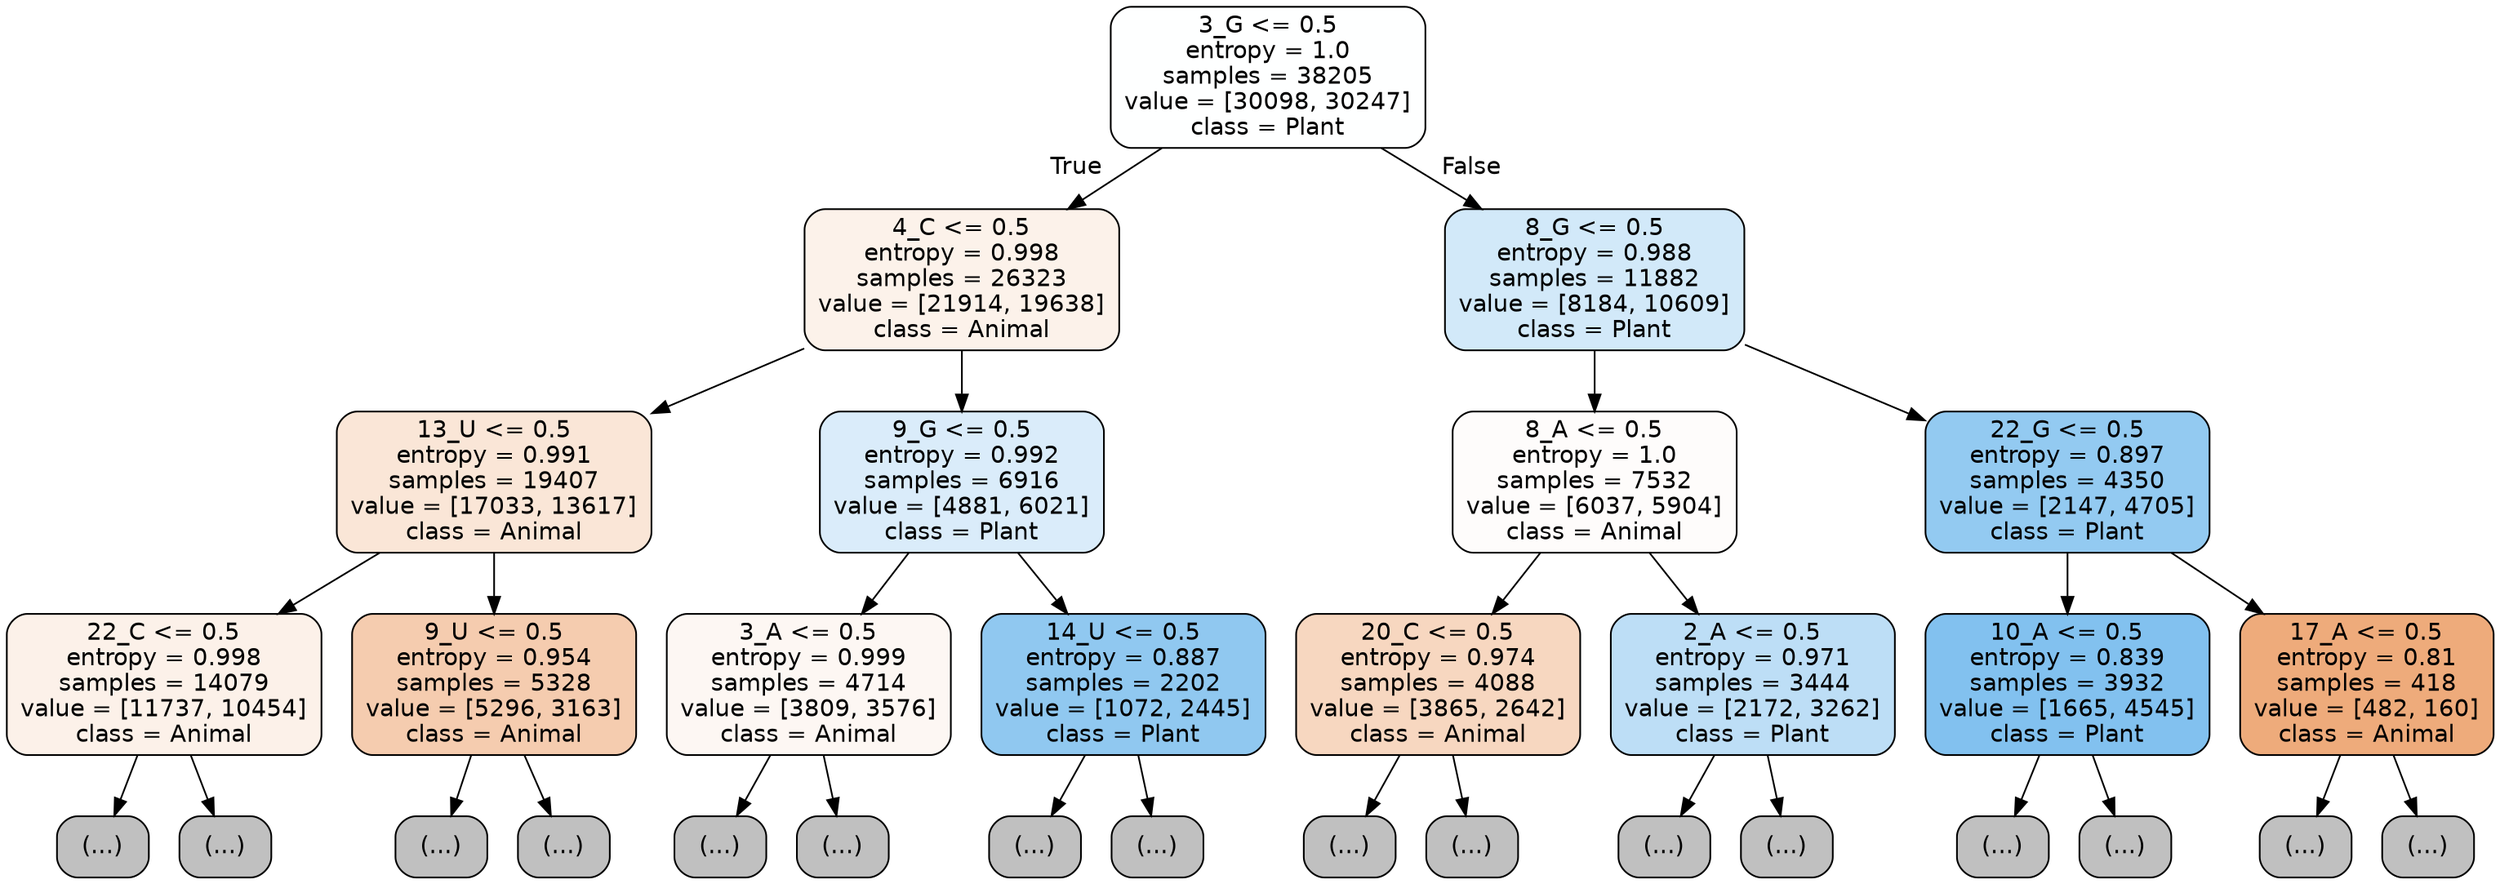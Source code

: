 digraph Tree {
node [shape=box, style="filled, rounded", color="black", fontname="helvetica"] ;
edge [fontname="helvetica"] ;
0 [label="3_G <= 0.5\nentropy = 1.0\nsamples = 38205\nvalue = [30098, 30247]\nclass = Plant", fillcolor="#feffff"] ;
1 [label="4_C <= 0.5\nentropy = 0.998\nsamples = 26323\nvalue = [21914, 19638]\nclass = Animal", fillcolor="#fcf2ea"] ;
0 -> 1 [labeldistance=2.5, labelangle=45, headlabel="True"] ;
2 [label="13_U <= 0.5\nentropy = 0.991\nsamples = 19407\nvalue = [17033, 13617]\nclass = Animal", fillcolor="#fae6d7"] ;
1 -> 2 ;
3 [label="22_C <= 0.5\nentropy = 0.998\nsamples = 14079\nvalue = [11737, 10454]\nclass = Animal", fillcolor="#fcf1e9"] ;
2 -> 3 ;
4 [label="(...)", fillcolor="#C0C0C0"] ;
3 -> 4 ;
5855 [label="(...)", fillcolor="#C0C0C0"] ;
3 -> 5855 ;
6532 [label="9_U <= 0.5\nentropy = 0.954\nsamples = 5328\nvalue = [5296, 3163]\nclass = Animal", fillcolor="#f5ccaf"] ;
2 -> 6532 ;
6533 [label="(...)", fillcolor="#C0C0C0"] ;
6532 -> 6533 ;
8476 [label="(...)", fillcolor="#C0C0C0"] ;
6532 -> 8476 ;
9337 [label="9_G <= 0.5\nentropy = 0.992\nsamples = 6916\nvalue = [4881, 6021]\nclass = Plant", fillcolor="#daecfa"] ;
1 -> 9337 ;
9338 [label="3_A <= 0.5\nentropy = 0.999\nsamples = 4714\nvalue = [3809, 3576]\nclass = Animal", fillcolor="#fdf7f3"] ;
9337 -> 9338 ;
9339 [label="(...)", fillcolor="#C0C0C0"] ;
9338 -> 9339 ;
10682 [label="(...)", fillcolor="#C0C0C0"] ;
9338 -> 10682 ;
11299 [label="14_U <= 0.5\nentropy = 0.887\nsamples = 2202\nvalue = [1072, 2445]\nclass = Plant", fillcolor="#90c8f0"] ;
9337 -> 11299 ;
11300 [label="(...)", fillcolor="#C0C0C0"] ;
11299 -> 11300 ;
11775 [label="(...)", fillcolor="#C0C0C0"] ;
11299 -> 11775 ;
11984 [label="8_G <= 0.5\nentropy = 0.988\nsamples = 11882\nvalue = [8184, 10609]\nclass = Plant", fillcolor="#d2e9f9"] ;
0 -> 11984 [labeldistance=2.5, labelangle=-45, headlabel="False"] ;
11985 [label="8_A <= 0.5\nentropy = 1.0\nsamples = 7532\nvalue = [6037, 5904]\nclass = Animal", fillcolor="#fefcfb"] ;
11984 -> 11985 ;
11986 [label="20_C <= 0.5\nentropy = 0.974\nsamples = 4088\nvalue = [3865, 2642]\nclass = Animal", fillcolor="#f7d7c0"] ;
11985 -> 11986 ;
11987 [label="(...)", fillcolor="#C0C0C0"] ;
11986 -> 11987 ;
13658 [label="(...)", fillcolor="#C0C0C0"] ;
11986 -> 13658 ;
14197 [label="2_A <= 0.5\nentropy = 0.971\nsamples = 3444\nvalue = [2172, 3262]\nclass = Plant", fillcolor="#bddef6"] ;
11985 -> 14197 ;
14198 [label="(...)", fillcolor="#C0C0C0"] ;
14197 -> 14198 ;
15071 [label="(...)", fillcolor="#C0C0C0"] ;
14197 -> 15071 ;
15402 [label="22_G <= 0.5\nentropy = 0.897\nsamples = 4350\nvalue = [2147, 4705]\nclass = Plant", fillcolor="#93caf1"] ;
11984 -> 15402 ;
15403 [label="10_A <= 0.5\nentropy = 0.839\nsamples = 3932\nvalue = [1665, 4545]\nclass = Plant", fillcolor="#82c1ef"] ;
15402 -> 15403 ;
15404 [label="(...)", fillcolor="#C0C0C0"] ;
15403 -> 15404 ;
16249 [label="(...)", fillcolor="#C0C0C0"] ;
15403 -> 16249 ;
16534 [label="17_A <= 0.5\nentropy = 0.81\nsamples = 418\nvalue = [482, 160]\nclass = Animal", fillcolor="#eeab7b"] ;
15402 -> 16534 ;
16535 [label="(...)", fillcolor="#C0C0C0"] ;
16534 -> 16535 ;
16692 [label="(...)", fillcolor="#C0C0C0"] ;
16534 -> 16692 ;
}